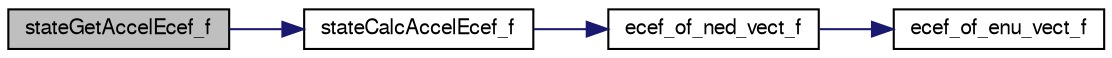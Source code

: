 digraph "stateGetAccelEcef_f"
{
  edge [fontname="FreeSans",fontsize="10",labelfontname="FreeSans",labelfontsize="10"];
  node [fontname="FreeSans",fontsize="10",shape=record];
  rankdir="LR";
  Node1 [label="stateGetAccelEcef_f",height=0.2,width=0.4,color="black", fillcolor="grey75", style="filled", fontcolor="black"];
  Node1 -> Node2 [color="midnightblue",fontsize="10",style="solid",fontname="FreeSans"];
  Node2 [label="stateCalcAccelEcef_f",height=0.2,width=0.4,color="black", fillcolor="white", style="filled",URL="$group__state__acceleration.html#ga99ff3fbb7c78f6fa9d7357b8d4f374e3"];
  Node2 -> Node3 [color="midnightblue",fontsize="10",style="solid",fontname="FreeSans"];
  Node3 [label="ecef_of_ned_vect_f",height=0.2,width=0.4,color="black", fillcolor="white", style="filled",URL="$pprz__geodetic__float_8c.html#a4340e37afc6f80c38d66c36c8840bfb9"];
  Node3 -> Node4 [color="midnightblue",fontsize="10",style="solid",fontname="FreeSans"];
  Node4 [label="ecef_of_enu_vect_f",height=0.2,width=0.4,color="black", fillcolor="white", style="filled",URL="$pprz__geodetic__float_8c.html#a47f5b349030d33970728f4c332c70cf0"];
}
